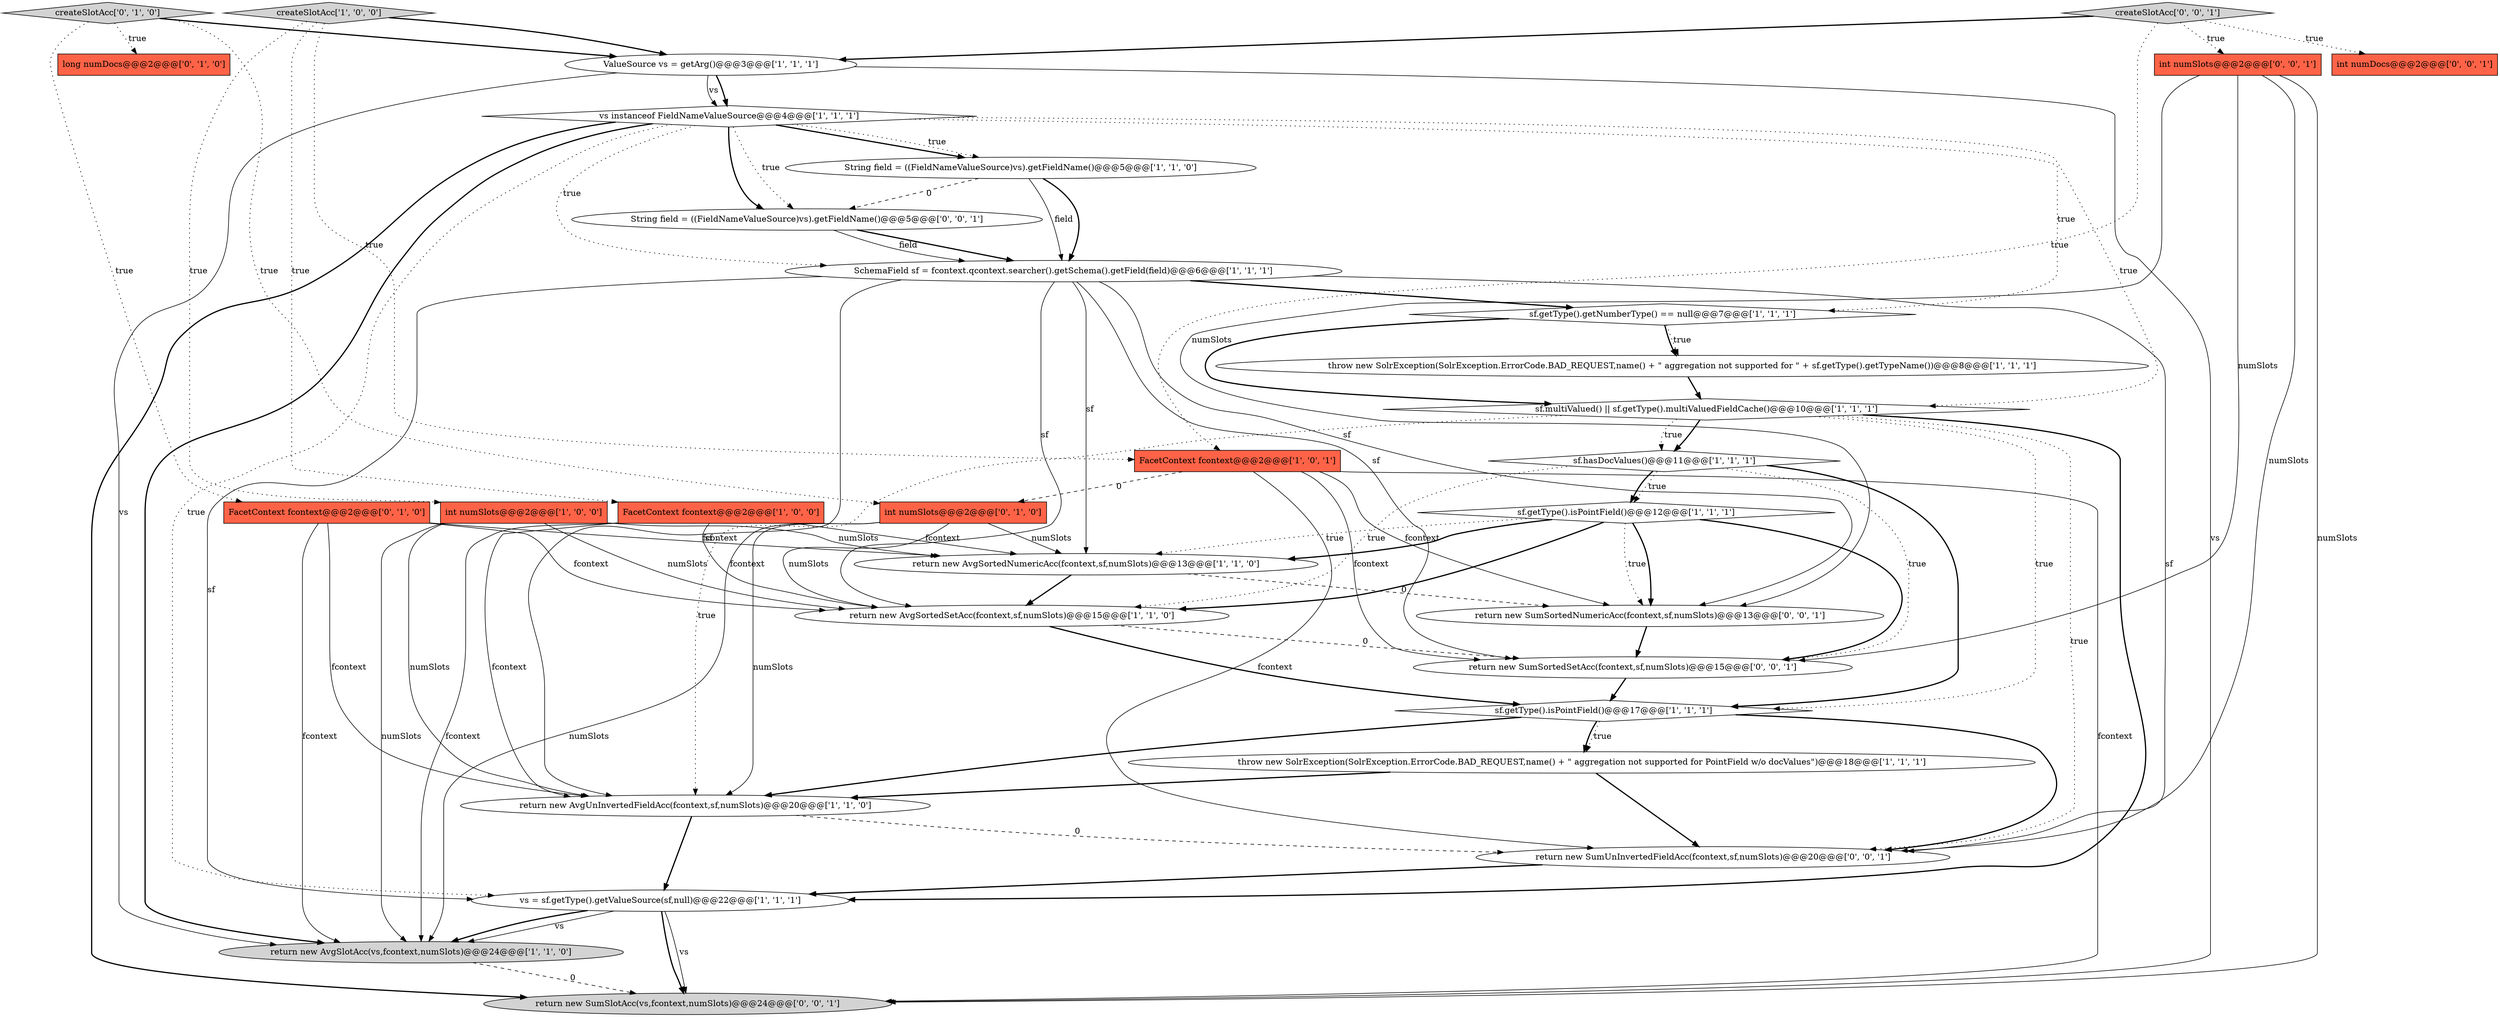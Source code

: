 digraph {
27 [style = filled, label = "int numSlots@@@2@@@['0', '0', '1']", fillcolor = tomato, shape = box image = "AAA0AAABBB3BBB"];
20 [style = filled, label = "createSlotAcc['0', '1', '0']", fillcolor = lightgray, shape = diamond image = "AAA0AAABBB2BBB"];
12 [style = filled, label = "int numSlots@@@2@@@['1', '0', '0']", fillcolor = tomato, shape = box image = "AAA0AAABBB1BBB"];
18 [style = filled, label = "sf.hasDocValues()@@@11@@@['1', '1', '1']", fillcolor = white, shape = diamond image = "AAA0AAABBB1BBB"];
4 [style = filled, label = "String field = ((FieldNameValueSource)vs).getFieldName()@@@5@@@['1', '1', '0']", fillcolor = white, shape = ellipse image = "AAA0AAABBB1BBB"];
28 [style = filled, label = "return new SumUnInvertedFieldAcc(fcontext,sf,numSlots)@@@20@@@['0', '0', '1']", fillcolor = white, shape = ellipse image = "AAA0AAABBB3BBB"];
22 [style = filled, label = "FacetContext fcontext@@@2@@@['0', '1', '0']", fillcolor = tomato, shape = box image = "AAA0AAABBB2BBB"];
9 [style = filled, label = "createSlotAcc['1', '0', '0']", fillcolor = lightgray, shape = diamond image = "AAA0AAABBB1BBB"];
14 [style = filled, label = "sf.getType().getNumberType() == null@@@7@@@['1', '1', '1']", fillcolor = white, shape = diamond image = "AAA0AAABBB1BBB"];
6 [style = filled, label = "SchemaField sf = fcontext.qcontext.searcher().getSchema().getField(field)@@@6@@@['1', '1', '1']", fillcolor = white, shape = ellipse image = "AAA0AAABBB1BBB"];
7 [style = filled, label = "return new AvgUnInvertedFieldAcc(fcontext,sf,numSlots)@@@20@@@['1', '1', '0']", fillcolor = white, shape = ellipse image = "AAA0AAABBB1BBB"];
26 [style = filled, label = "createSlotAcc['0', '0', '1']", fillcolor = lightgray, shape = diamond image = "AAA0AAABBB3BBB"];
13 [style = filled, label = "sf.multiValued() || sf.getType().multiValuedFieldCache()@@@10@@@['1', '1', '1']", fillcolor = white, shape = diamond image = "AAA0AAABBB1BBB"];
16 [style = filled, label = "return new AvgSlotAcc(vs,fcontext,numSlots)@@@24@@@['1', '1', '0']", fillcolor = lightgray, shape = ellipse image = "AAA0AAABBB1BBB"];
0 [style = filled, label = "sf.getType().isPointField()@@@12@@@['1', '1', '1']", fillcolor = white, shape = diamond image = "AAA0AAABBB1BBB"];
17 [style = filled, label = "FacetContext fcontext@@@2@@@['1', '0', '1']", fillcolor = tomato, shape = box image = "AAA0AAABBB1BBB"];
30 [style = filled, label = "String field = ((FieldNameValueSource)vs).getFieldName()@@@5@@@['0', '0', '1']", fillcolor = white, shape = ellipse image = "AAA0AAABBB3BBB"];
10 [style = filled, label = "throw new SolrException(SolrException.ErrorCode.BAD_REQUEST,name() + \" aggregation not supported for \" + sf.getType().getTypeName())@@@8@@@['1', '1', '1']", fillcolor = white, shape = ellipse image = "AAA0AAABBB1BBB"];
3 [style = filled, label = "FacetContext fcontext@@@2@@@['1', '0', '0']", fillcolor = tomato, shape = box image = "AAA0AAABBB1BBB"];
2 [style = filled, label = "vs = sf.getType().getValueSource(sf,null)@@@22@@@['1', '1', '1']", fillcolor = white, shape = ellipse image = "AAA0AAABBB1BBB"];
24 [style = filled, label = "int numDocs@@@2@@@['0', '0', '1']", fillcolor = tomato, shape = box image = "AAA0AAABBB3BBB"];
1 [style = filled, label = "vs instanceof FieldNameValueSource@@@4@@@['1', '1', '1']", fillcolor = white, shape = diamond image = "AAA0AAABBB1BBB"];
23 [style = filled, label = "int numSlots@@@2@@@['0', '1', '0']", fillcolor = tomato, shape = box image = "AAA1AAABBB2BBB"];
5 [style = filled, label = "throw new SolrException(SolrException.ErrorCode.BAD_REQUEST,name() + \" aggregation not supported for PointField w/o docValues\")@@@18@@@['1', '1', '1']", fillcolor = white, shape = ellipse image = "AAA0AAABBB1BBB"];
11 [style = filled, label = "sf.getType().isPointField()@@@17@@@['1', '1', '1']", fillcolor = white, shape = diamond image = "AAA0AAABBB1BBB"];
19 [style = filled, label = "return new AvgSortedNumericAcc(fcontext,sf,numSlots)@@@13@@@['1', '1', '0']", fillcolor = white, shape = ellipse image = "AAA0AAABBB1BBB"];
21 [style = filled, label = "long numDocs@@@2@@@['0', '1', '0']", fillcolor = tomato, shape = box image = "AAA0AAABBB2BBB"];
31 [style = filled, label = "return new SumSortedNumericAcc(fcontext,sf,numSlots)@@@13@@@['0', '0', '1']", fillcolor = white, shape = ellipse image = "AAA0AAABBB3BBB"];
25 [style = filled, label = "return new SumSortedSetAcc(fcontext,sf,numSlots)@@@15@@@['0', '0', '1']", fillcolor = white, shape = ellipse image = "AAA0AAABBB3BBB"];
8 [style = filled, label = "ValueSource vs = getArg()@@@3@@@['1', '1', '1']", fillcolor = white, shape = ellipse image = "AAA0AAABBB1BBB"];
15 [style = filled, label = "return new AvgSortedSetAcc(fcontext,sf,numSlots)@@@15@@@['1', '1', '0']", fillcolor = white, shape = ellipse image = "AAA0AAABBB1BBB"];
29 [style = filled, label = "return new SumSlotAcc(vs,fcontext,numSlots)@@@24@@@['0', '0', '1']", fillcolor = lightgray, shape = ellipse image = "AAA0AAABBB3BBB"];
12->19 [style = solid, label="numSlots"];
6->31 [style = solid, label="sf"];
22->15 [style = solid, label="fcontext"];
9->12 [style = dotted, label="true"];
27->31 [style = solid, label="numSlots"];
13->28 [style = dotted, label="true"];
22->7 [style = solid, label="fcontext"];
0->19 [style = dotted, label="true"];
18->15 [style = dotted, label="true"];
4->30 [style = dashed, label="0"];
6->25 [style = solid, label="sf"];
23->15 [style = solid, label="numSlots"];
5->28 [style = bold, label=""];
1->30 [style = bold, label=""];
22->19 [style = solid, label="fcontext"];
30->6 [style = bold, label=""];
2->29 [style = solid, label="vs"];
0->15 [style = bold, label=""];
27->28 [style = solid, label="numSlots"];
0->31 [style = dotted, label="true"];
2->16 [style = solid, label="vs"];
1->13 [style = dotted, label="true"];
8->1 [style = bold, label=""];
15->25 [style = dashed, label="0"];
27->25 [style = solid, label="numSlots"];
15->11 [style = bold, label=""];
0->25 [style = bold, label=""];
26->24 [style = dotted, label="true"];
23->7 [style = solid, label="numSlots"];
23->16 [style = solid, label="numSlots"];
6->19 [style = solid, label="sf"];
1->6 [style = dotted, label="true"];
19->15 [style = bold, label=""];
18->0 [style = bold, label=""];
2->16 [style = bold, label=""];
11->28 [style = bold, label=""];
1->4 [style = bold, label=""];
17->31 [style = solid, label="fcontext"];
0->19 [style = bold, label=""];
18->11 [style = bold, label=""];
14->10 [style = bold, label=""];
11->5 [style = dotted, label="true"];
1->4 [style = dotted, label="true"];
13->7 [style = dotted, label="true"];
22->16 [style = solid, label="fcontext"];
9->8 [style = bold, label=""];
1->30 [style = dotted, label="true"];
6->7 [style = solid, label="sf"];
17->28 [style = solid, label="fcontext"];
20->8 [style = bold, label=""];
1->16 [style = bold, label=""];
7->2 [style = bold, label=""];
8->1 [style = solid, label="vs"];
8->16 [style = solid, label="vs"];
27->29 [style = solid, label="numSlots"];
5->7 [style = bold, label=""];
18->0 [style = dotted, label="true"];
20->22 [style = dotted, label="true"];
17->23 [style = dashed, label="0"];
9->3 [style = dotted, label="true"];
13->18 [style = bold, label=""];
0->31 [style = bold, label=""];
6->15 [style = solid, label="sf"];
13->18 [style = dotted, label="true"];
31->25 [style = bold, label=""];
26->27 [style = dotted, label="true"];
6->2 [style = solid, label="sf"];
26->8 [style = bold, label=""];
6->28 [style = solid, label="sf"];
3->16 [style = solid, label="fcontext"];
8->29 [style = solid, label="vs"];
12->15 [style = solid, label="numSlots"];
11->5 [style = bold, label=""];
10->13 [style = bold, label=""];
7->28 [style = dashed, label="0"];
26->17 [style = dotted, label="true"];
20->23 [style = dotted, label="true"];
13->11 [style = dotted, label="true"];
14->13 [style = bold, label=""];
1->29 [style = bold, label=""];
4->6 [style = solid, label="field"];
17->25 [style = solid, label="fcontext"];
13->2 [style = bold, label=""];
12->7 [style = solid, label="numSlots"];
19->31 [style = dashed, label="0"];
18->25 [style = dotted, label="true"];
30->6 [style = solid, label="field"];
4->6 [style = bold, label=""];
9->17 [style = dotted, label="true"];
23->19 [style = solid, label="numSlots"];
3->19 [style = solid, label="fcontext"];
20->21 [style = dotted, label="true"];
1->14 [style = dotted, label="true"];
3->15 [style = solid, label="fcontext"];
17->29 [style = solid, label="fcontext"];
14->10 [style = dotted, label="true"];
12->16 [style = solid, label="numSlots"];
6->14 [style = bold, label=""];
28->2 [style = bold, label=""];
25->11 [style = bold, label=""];
3->7 [style = solid, label="fcontext"];
16->29 [style = dashed, label="0"];
1->2 [style = dotted, label="true"];
2->29 [style = bold, label=""];
11->7 [style = bold, label=""];
}
